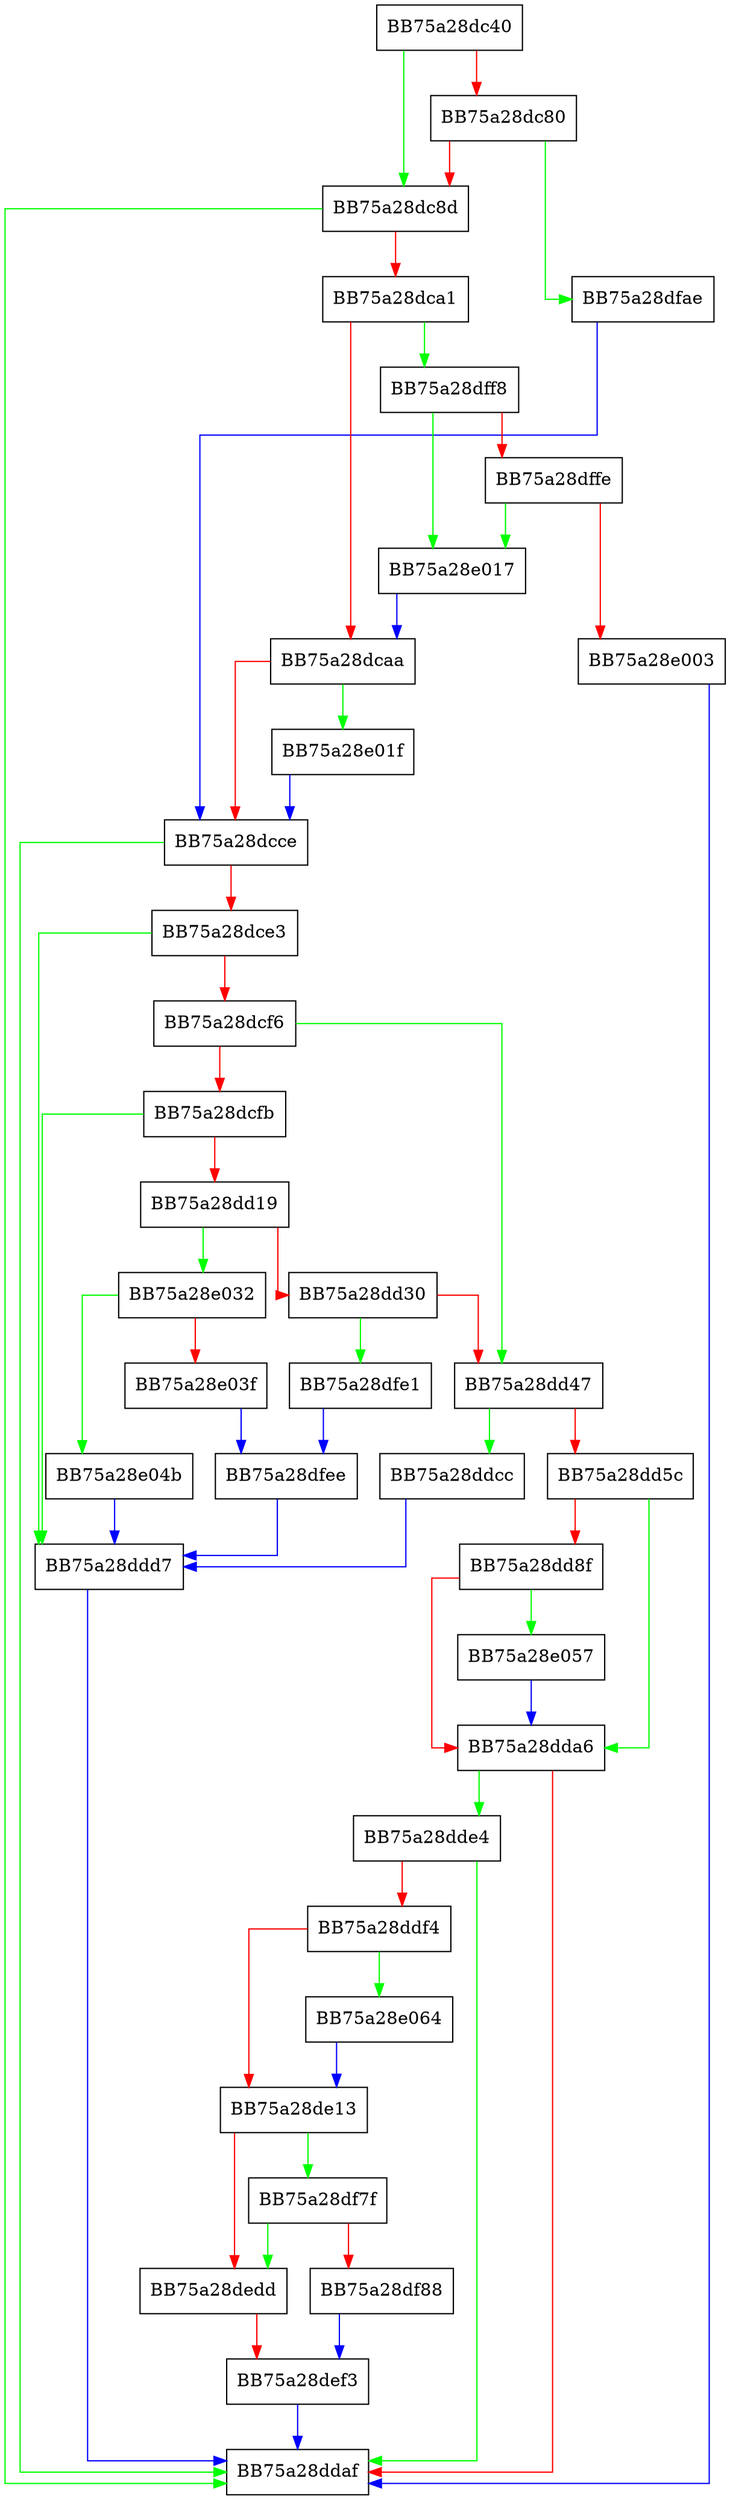 digraph sqlite3StartTable {
  node [shape="box"];
  graph [splines=ortho];
  BB75a28dc40 -> BB75a28dc8d [color="green"];
  BB75a28dc40 -> BB75a28dc80 [color="red"];
  BB75a28dc80 -> BB75a28dfae [color="green"];
  BB75a28dc80 -> BB75a28dc8d [color="red"];
  BB75a28dc8d -> BB75a28ddaf [color="green"];
  BB75a28dc8d -> BB75a28dca1 [color="red"];
  BB75a28dca1 -> BB75a28dff8 [color="green"];
  BB75a28dca1 -> BB75a28dcaa [color="red"];
  BB75a28dcaa -> BB75a28e01f [color="green"];
  BB75a28dcaa -> BB75a28dcce [color="red"];
  BB75a28dcce -> BB75a28ddaf [color="green"];
  BB75a28dcce -> BB75a28dce3 [color="red"];
  BB75a28dce3 -> BB75a28ddd7 [color="green"];
  BB75a28dce3 -> BB75a28dcf6 [color="red"];
  BB75a28dcf6 -> BB75a28dd47 [color="green"];
  BB75a28dcf6 -> BB75a28dcfb [color="red"];
  BB75a28dcfb -> BB75a28ddd7 [color="green"];
  BB75a28dcfb -> BB75a28dd19 [color="red"];
  BB75a28dd19 -> BB75a28e032 [color="green"];
  BB75a28dd19 -> BB75a28dd30 [color="red"];
  BB75a28dd30 -> BB75a28dfe1 [color="green"];
  BB75a28dd30 -> BB75a28dd47 [color="red"];
  BB75a28dd47 -> BB75a28ddcc [color="green"];
  BB75a28dd47 -> BB75a28dd5c [color="red"];
  BB75a28dd5c -> BB75a28dda6 [color="green"];
  BB75a28dd5c -> BB75a28dd8f [color="red"];
  BB75a28dd8f -> BB75a28e057 [color="green"];
  BB75a28dd8f -> BB75a28dda6 [color="red"];
  BB75a28dda6 -> BB75a28dde4 [color="green"];
  BB75a28dda6 -> BB75a28ddaf [color="red"];
  BB75a28ddcc -> BB75a28ddd7 [color="blue"];
  BB75a28ddd7 -> BB75a28ddaf [color="blue"];
  BB75a28dde4 -> BB75a28ddaf [color="green"];
  BB75a28dde4 -> BB75a28ddf4 [color="red"];
  BB75a28ddf4 -> BB75a28e064 [color="green"];
  BB75a28ddf4 -> BB75a28de13 [color="red"];
  BB75a28de13 -> BB75a28df7f [color="green"];
  BB75a28de13 -> BB75a28dedd [color="red"];
  BB75a28dedd -> BB75a28def3 [color="red"];
  BB75a28def3 -> BB75a28ddaf [color="blue"];
  BB75a28df7f -> BB75a28dedd [color="green"];
  BB75a28df7f -> BB75a28df88 [color="red"];
  BB75a28df88 -> BB75a28def3 [color="blue"];
  BB75a28dfae -> BB75a28dcce [color="blue"];
  BB75a28dfe1 -> BB75a28dfee [color="blue"];
  BB75a28dfee -> BB75a28ddd7 [color="blue"];
  BB75a28dff8 -> BB75a28e017 [color="green"];
  BB75a28dff8 -> BB75a28dffe [color="red"];
  BB75a28dffe -> BB75a28e017 [color="green"];
  BB75a28dffe -> BB75a28e003 [color="red"];
  BB75a28e003 -> BB75a28ddaf [color="blue"];
  BB75a28e017 -> BB75a28dcaa [color="blue"];
  BB75a28e01f -> BB75a28dcce [color="blue"];
  BB75a28e032 -> BB75a28e04b [color="green"];
  BB75a28e032 -> BB75a28e03f [color="red"];
  BB75a28e03f -> BB75a28dfee [color="blue"];
  BB75a28e04b -> BB75a28ddd7 [color="blue"];
  BB75a28e057 -> BB75a28dda6 [color="blue"];
  BB75a28e064 -> BB75a28de13 [color="blue"];
}